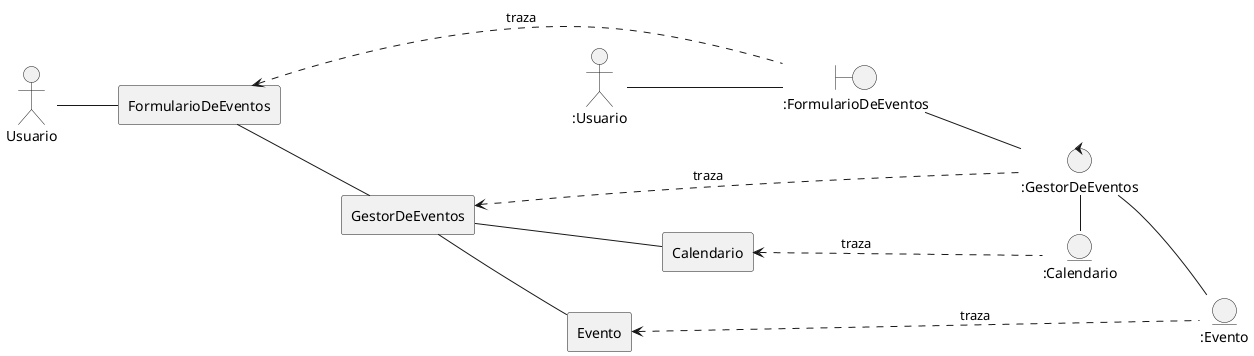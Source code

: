 @startuml UC3 Publicar evento

left to right direction

'Analisis
Actor ":Usuario" as u
boundary ":FormularioDeEventos" as form
control ":GestorDeEventos" as gestor
entity ":Evento" as event 
entity ":Calendario" as c

'Relaciones analisis
u-- form
form -- gestor 
gestor -- event
gestor -right- c

'Diseño
Actor "Usuario" as user
agent FormularioDeEventos as DFE
agent  "Evento" as devent 
agent "Calendario" as dcal
agent GestorDeEventos as DGE
    
'Relaciones diseño
user -- DFE
DGE -- dcal
DGE -- devent
DFE -- DGE

'Trazas
DFE <.... form : traza
DGE <.. gestor : traza
dcal <.. c : traza
devent <.... event : traza

@enduml